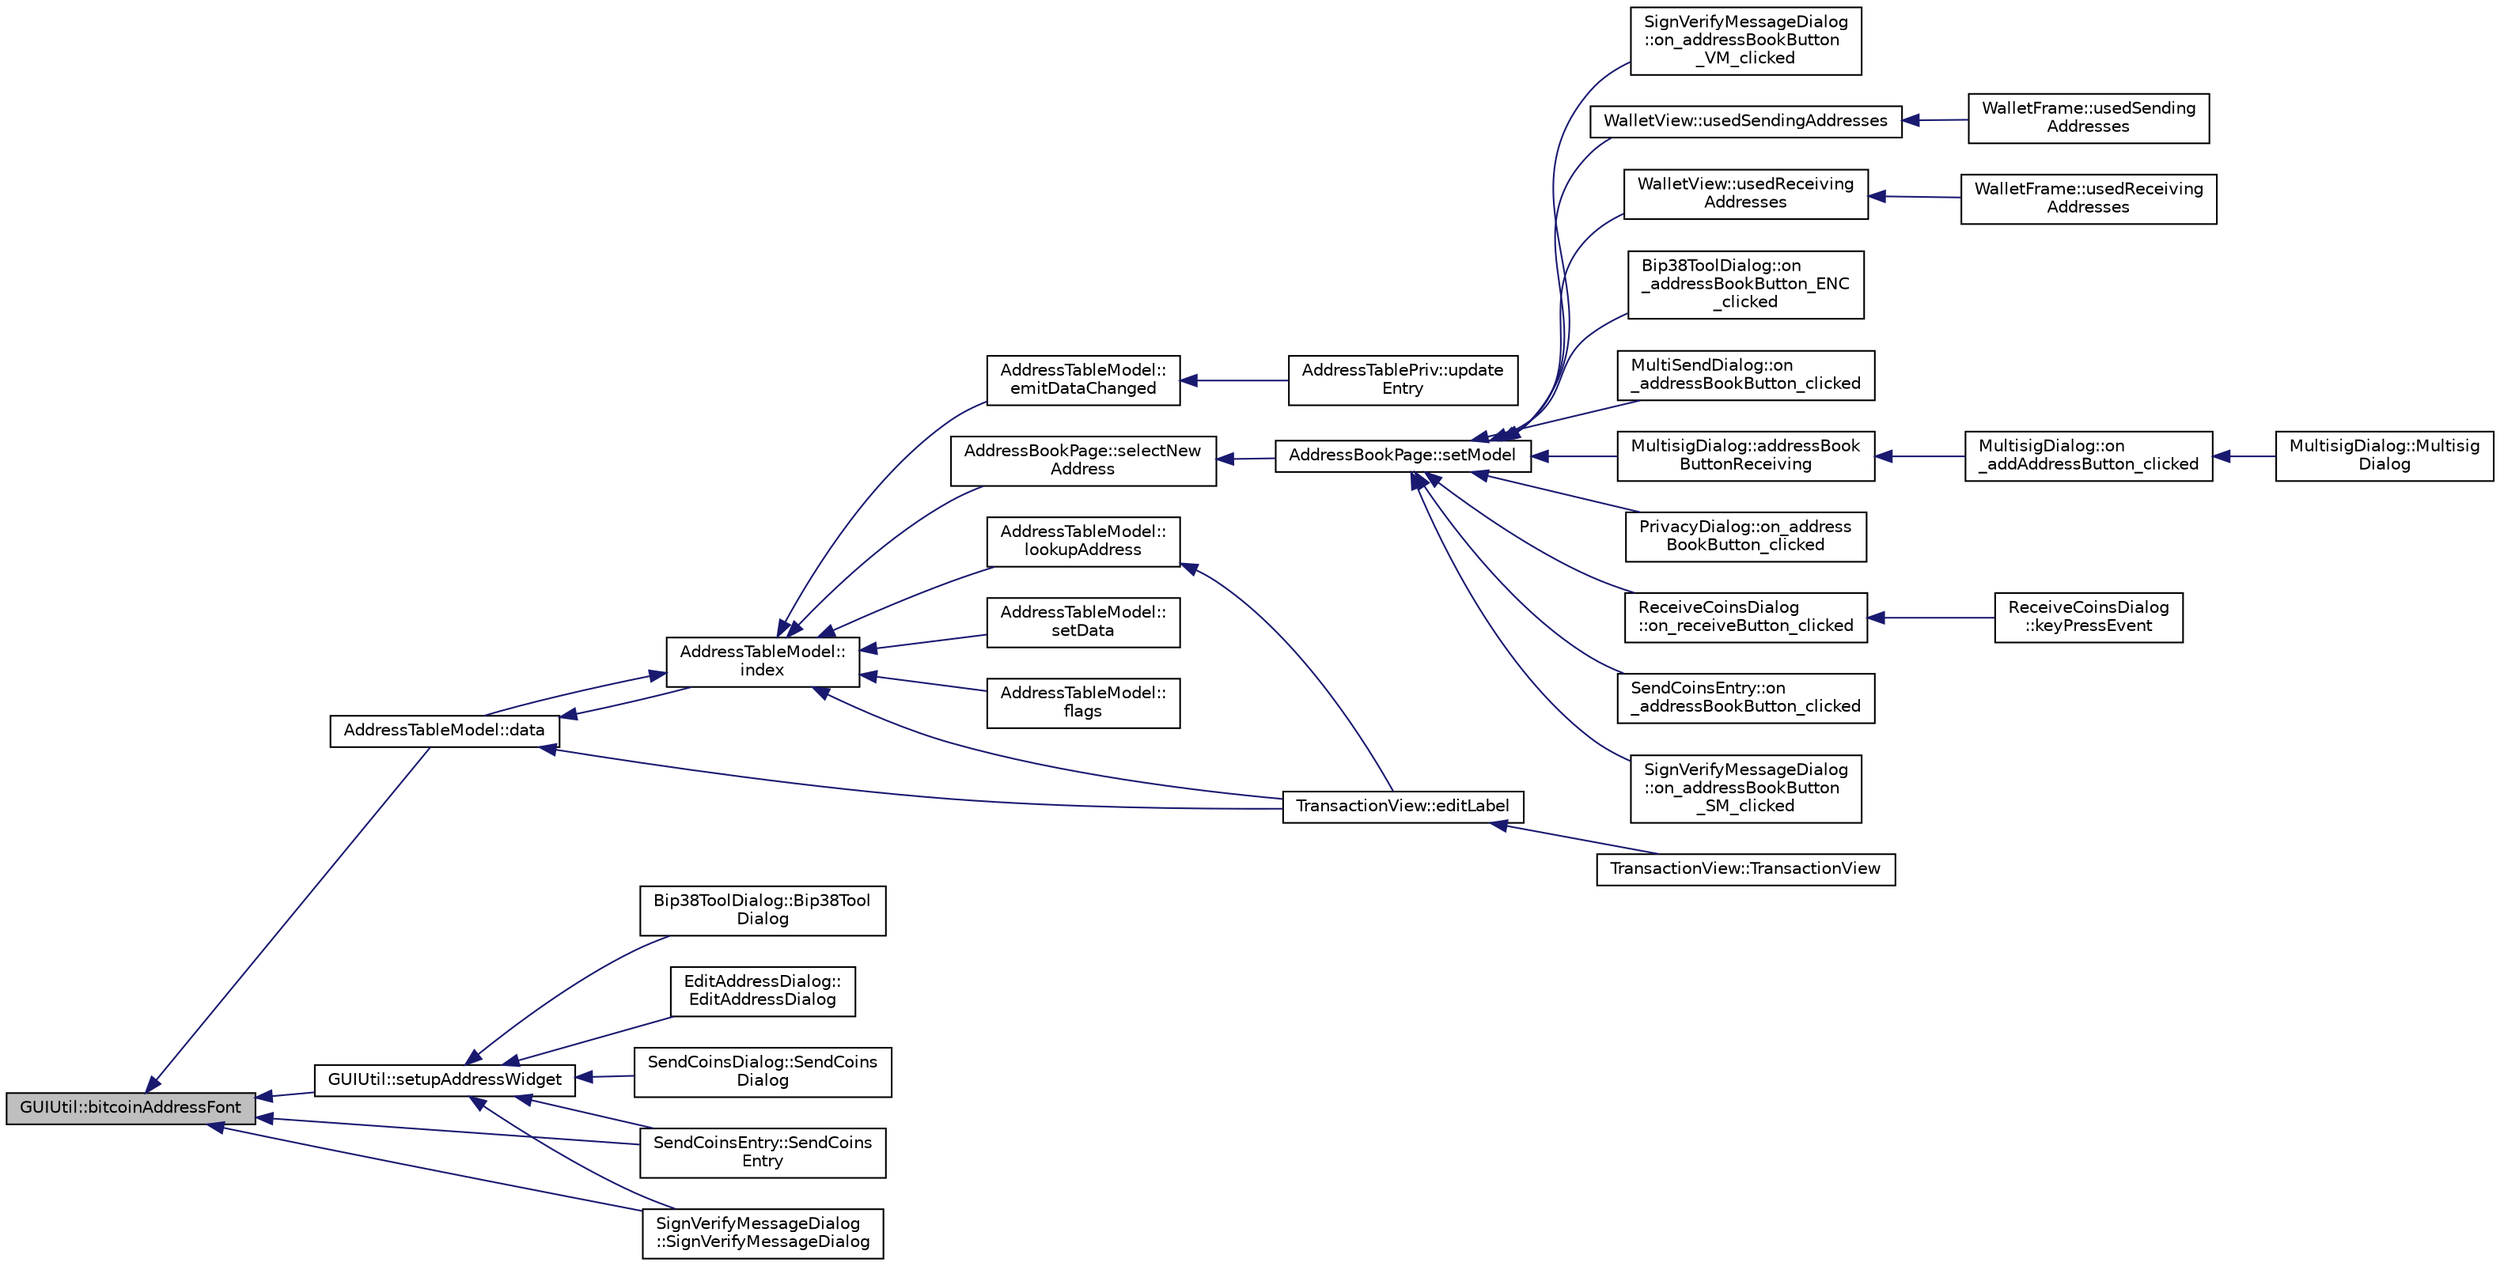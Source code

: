 digraph "GUIUtil::bitcoinAddressFont"
{
  edge [fontname="Helvetica",fontsize="10",labelfontname="Helvetica",labelfontsize="10"];
  node [fontname="Helvetica",fontsize="10",shape=record];
  rankdir="LR";
  Node1 [label="GUIUtil::bitcoinAddressFont",height=0.2,width=0.4,color="black", fillcolor="grey75", style="filled", fontcolor="black"];
  Node1 -> Node2 [dir="back",color="midnightblue",fontsize="10",style="solid",fontname="Helvetica"];
  Node2 [label="AddressTableModel::data",height=0.2,width=0.4,color="black", fillcolor="white", style="filled",URL="$class_address_table_model.html#a79b07007c147962c0119310ebd4931c1"];
  Node2 -> Node3 [dir="back",color="midnightblue",fontsize="10",style="solid",fontname="Helvetica"];
  Node3 [label="AddressTableModel::\lindex",height=0.2,width=0.4,color="black", fillcolor="white", style="filled",URL="$class_address_table_model.html#a74e9123471948255f87271c823c82854"];
  Node3 -> Node4 [dir="back",color="midnightblue",fontsize="10",style="solid",fontname="Helvetica"];
  Node4 [label="AddressBookPage::selectNew\lAddress",height=0.2,width=0.4,color="black", fillcolor="white", style="filled",URL="$class_address_book_page.html#ab62ba5d31e2d64c4d901da58d6b32a59",tooltip="New entry/entries were added to address table. "];
  Node4 -> Node5 [dir="back",color="midnightblue",fontsize="10",style="solid",fontname="Helvetica"];
  Node5 [label="AddressBookPage::setModel",height=0.2,width=0.4,color="black", fillcolor="white", style="filled",URL="$class_address_book_page.html#a1282cda9cb0300ee04c472ec4c9949f3"];
  Node5 -> Node6 [dir="back",color="midnightblue",fontsize="10",style="solid",fontname="Helvetica"];
  Node6 [label="Bip38ToolDialog::on\l_addressBookButton_ENC\l_clicked",height=0.2,width=0.4,color="black", fillcolor="white", style="filled",URL="$class_bip38_tool_dialog.html#a7551549c8777106ec5c4e9abae2f70e2"];
  Node5 -> Node7 [dir="back",color="midnightblue",fontsize="10",style="solid",fontname="Helvetica"];
  Node7 [label="MultiSendDialog::on\l_addressBookButton_clicked",height=0.2,width=0.4,color="black", fillcolor="white", style="filled",URL="$class_multi_send_dialog.html#a5db2b722cb200381222da8e4e3c6dbf0"];
  Node5 -> Node8 [dir="back",color="midnightblue",fontsize="10",style="solid",fontname="Helvetica"];
  Node8 [label="MultisigDialog::addressBook\lButtonReceiving",height=0.2,width=0.4,color="black", fillcolor="white", style="filled",URL="$class_multisig_dialog.html#a9eff449f2cb8951c5cdd62342e44b14d"];
  Node8 -> Node9 [dir="back",color="midnightblue",fontsize="10",style="solid",fontname="Helvetica"];
  Node9 [label="MultisigDialog::on\l_addAddressButton_clicked",height=0.2,width=0.4,color="black", fillcolor="white", style="filled",URL="$class_multisig_dialog.html#a8f26906e6f4d25273e15c95d90cc14fa"];
  Node9 -> Node10 [dir="back",color="midnightblue",fontsize="10",style="solid",fontname="Helvetica"];
  Node10 [label="MultisigDialog::Multisig\lDialog",height=0.2,width=0.4,color="black", fillcolor="white", style="filled",URL="$class_multisig_dialog.html#af8ff2a9f6dc05a9468d955cb428c6474"];
  Node5 -> Node11 [dir="back",color="midnightblue",fontsize="10",style="solid",fontname="Helvetica"];
  Node11 [label="PrivacyDialog::on_address\lBookButton_clicked",height=0.2,width=0.4,color="black", fillcolor="white", style="filled",URL="$class_privacy_dialog.html#a51f99c76a48f7a6e978876b3bd41366d"];
  Node5 -> Node12 [dir="back",color="midnightblue",fontsize="10",style="solid",fontname="Helvetica"];
  Node12 [label="ReceiveCoinsDialog\l::on_receiveButton_clicked",height=0.2,width=0.4,color="black", fillcolor="white", style="filled",URL="$class_receive_coins_dialog.html#a9db8de31f6889288cb22c061aa51e0cd"];
  Node12 -> Node13 [dir="back",color="midnightblue",fontsize="10",style="solid",fontname="Helvetica"];
  Node13 [label="ReceiveCoinsDialog\l::keyPressEvent",height=0.2,width=0.4,color="black", fillcolor="white", style="filled",URL="$class_receive_coins_dialog.html#abcf17b510c473bf3e94ef12f7f5cfc10"];
  Node5 -> Node14 [dir="back",color="midnightblue",fontsize="10",style="solid",fontname="Helvetica"];
  Node14 [label="SendCoinsEntry::on\l_addressBookButton_clicked",height=0.2,width=0.4,color="black", fillcolor="white", style="filled",URL="$class_send_coins_entry.html#ac661741d286d9f3db32f78bd22125cb0"];
  Node5 -> Node15 [dir="back",color="midnightblue",fontsize="10",style="solid",fontname="Helvetica"];
  Node15 [label="SignVerifyMessageDialog\l::on_addressBookButton\l_SM_clicked",height=0.2,width=0.4,color="black", fillcolor="white", style="filled",URL="$class_sign_verify_message_dialog.html#a792a3bd647958c8ae74286c5ab3cf205"];
  Node5 -> Node16 [dir="back",color="midnightblue",fontsize="10",style="solid",fontname="Helvetica"];
  Node16 [label="SignVerifyMessageDialog\l::on_addressBookButton\l_VM_clicked",height=0.2,width=0.4,color="black", fillcolor="white", style="filled",URL="$class_sign_verify_message_dialog.html#a90ceb00084c68da5e9c481ba0841d976"];
  Node5 -> Node17 [dir="back",color="midnightblue",fontsize="10",style="solid",fontname="Helvetica"];
  Node17 [label="WalletView::usedSendingAddresses",height=0.2,width=0.4,color="black", fillcolor="white", style="filled",URL="$class_wallet_view.html#a6f0d012c18ea2df7336c852abe2a50d0",tooltip="Show used sending addresses. "];
  Node17 -> Node18 [dir="back",color="midnightblue",fontsize="10",style="solid",fontname="Helvetica"];
  Node18 [label="WalletFrame::usedSending\lAddresses",height=0.2,width=0.4,color="black", fillcolor="white", style="filled",URL="$class_wallet_frame.html#a7f697d220e7ea40d6e4d6e6c5e9ef3b4",tooltip="Show used sending addresses. "];
  Node5 -> Node19 [dir="back",color="midnightblue",fontsize="10",style="solid",fontname="Helvetica"];
  Node19 [label="WalletView::usedReceiving\lAddresses",height=0.2,width=0.4,color="black", fillcolor="white", style="filled",URL="$class_wallet_view.html#accb5d9e2789c62e03ad1723518d31c02",tooltip="Show used receiving addresses. "];
  Node19 -> Node20 [dir="back",color="midnightblue",fontsize="10",style="solid",fontname="Helvetica"];
  Node20 [label="WalletFrame::usedReceiving\lAddresses",height=0.2,width=0.4,color="black", fillcolor="white", style="filled",URL="$class_wallet_frame.html#a9273a0b98cf7ec9fc344658c38a4a0a3",tooltip="Show used receiving addresses. "];
  Node3 -> Node2 [dir="back",color="midnightblue",fontsize="10",style="solid",fontname="Helvetica"];
  Node3 -> Node21 [dir="back",color="midnightblue",fontsize="10",style="solid",fontname="Helvetica"];
  Node21 [label="AddressTableModel::\lsetData",height=0.2,width=0.4,color="black", fillcolor="white", style="filled",URL="$class_address_table_model.html#a5c6bd467fd1fc499d126fe2b7380ce5c"];
  Node3 -> Node22 [dir="back",color="midnightblue",fontsize="10",style="solid",fontname="Helvetica"];
  Node22 [label="AddressTableModel::\lflags",height=0.2,width=0.4,color="black", fillcolor="white", style="filled",URL="$class_address_table_model.html#a5b5e72b36671632ac72921071b3ec8c3"];
  Node3 -> Node23 [dir="back",color="midnightblue",fontsize="10",style="solid",fontname="Helvetica"];
  Node23 [label="AddressTableModel::\llookupAddress",height=0.2,width=0.4,color="black", fillcolor="white", style="filled",URL="$class_address_table_model.html#a0beb94d838781d9055e393b37bf68f83"];
  Node23 -> Node24 [dir="back",color="midnightblue",fontsize="10",style="solid",fontname="Helvetica"];
  Node24 [label="TransactionView::editLabel",height=0.2,width=0.4,color="black", fillcolor="white", style="filled",URL="$class_transaction_view.html#a18817639384e53f94fc1ad956d7263d9"];
  Node24 -> Node25 [dir="back",color="midnightblue",fontsize="10",style="solid",fontname="Helvetica"];
  Node25 [label="TransactionView::TransactionView",height=0.2,width=0.4,color="black", fillcolor="white", style="filled",URL="$class_transaction_view.html#a0c5e8b90206b4e8b8bf68dd7e319798f"];
  Node3 -> Node26 [dir="back",color="midnightblue",fontsize="10",style="solid",fontname="Helvetica"];
  Node26 [label="AddressTableModel::\lemitDataChanged",height=0.2,width=0.4,color="black", fillcolor="white", style="filled",URL="$class_address_table_model.html#a42cbcc82a8752c4af3b75fd62e8c7a40",tooltip="Notify listeners that data changed. "];
  Node26 -> Node27 [dir="back",color="midnightblue",fontsize="10",style="solid",fontname="Helvetica"];
  Node27 [label="AddressTablePriv::update\lEntry",height=0.2,width=0.4,color="black", fillcolor="white", style="filled",URL="$class_address_table_priv.html#a01a7d8f679bb8350038ac4326db11233"];
  Node3 -> Node24 [dir="back",color="midnightblue",fontsize="10",style="solid",fontname="Helvetica"];
  Node2 -> Node24 [dir="back",color="midnightblue",fontsize="10",style="solid",fontname="Helvetica"];
  Node1 -> Node28 [dir="back",color="midnightblue",fontsize="10",style="solid",fontname="Helvetica"];
  Node28 [label="GUIUtil::setupAddressWidget",height=0.2,width=0.4,color="black", fillcolor="white", style="filled",URL="$namespace_g_u_i_util.html#aeb3b902c0536bdb9c2def3d3e465aeba"];
  Node28 -> Node29 [dir="back",color="midnightblue",fontsize="10",style="solid",fontname="Helvetica"];
  Node29 [label="Bip38ToolDialog::Bip38Tool\lDialog",height=0.2,width=0.4,color="black", fillcolor="white", style="filled",URL="$class_bip38_tool_dialog.html#ae253c496add5b5cc99bf9fec7b5dc654"];
  Node28 -> Node30 [dir="back",color="midnightblue",fontsize="10",style="solid",fontname="Helvetica"];
  Node30 [label="EditAddressDialog::\lEditAddressDialog",height=0.2,width=0.4,color="black", fillcolor="white", style="filled",URL="$class_edit_address_dialog.html#a625792e82d332070d6009898febc3afa"];
  Node28 -> Node31 [dir="back",color="midnightblue",fontsize="10",style="solid",fontname="Helvetica"];
  Node31 [label="SendCoinsDialog::SendCoins\lDialog",height=0.2,width=0.4,color="black", fillcolor="white", style="filled",URL="$class_send_coins_dialog.html#a0df5bc29d1df68eda44826651afc595f"];
  Node28 -> Node32 [dir="back",color="midnightblue",fontsize="10",style="solid",fontname="Helvetica"];
  Node32 [label="SendCoinsEntry::SendCoins\lEntry",height=0.2,width=0.4,color="black", fillcolor="white", style="filled",URL="$class_send_coins_entry.html#a1c385963cf2dd2eb618720908988d037"];
  Node28 -> Node33 [dir="back",color="midnightblue",fontsize="10",style="solid",fontname="Helvetica"];
  Node33 [label="SignVerifyMessageDialog\l::SignVerifyMessageDialog",height=0.2,width=0.4,color="black", fillcolor="white", style="filled",URL="$class_sign_verify_message_dialog.html#a04d74fa38e87dc6213237567a6528f28"];
  Node1 -> Node32 [dir="back",color="midnightblue",fontsize="10",style="solid",fontname="Helvetica"];
  Node1 -> Node33 [dir="back",color="midnightblue",fontsize="10",style="solid",fontname="Helvetica"];
}
